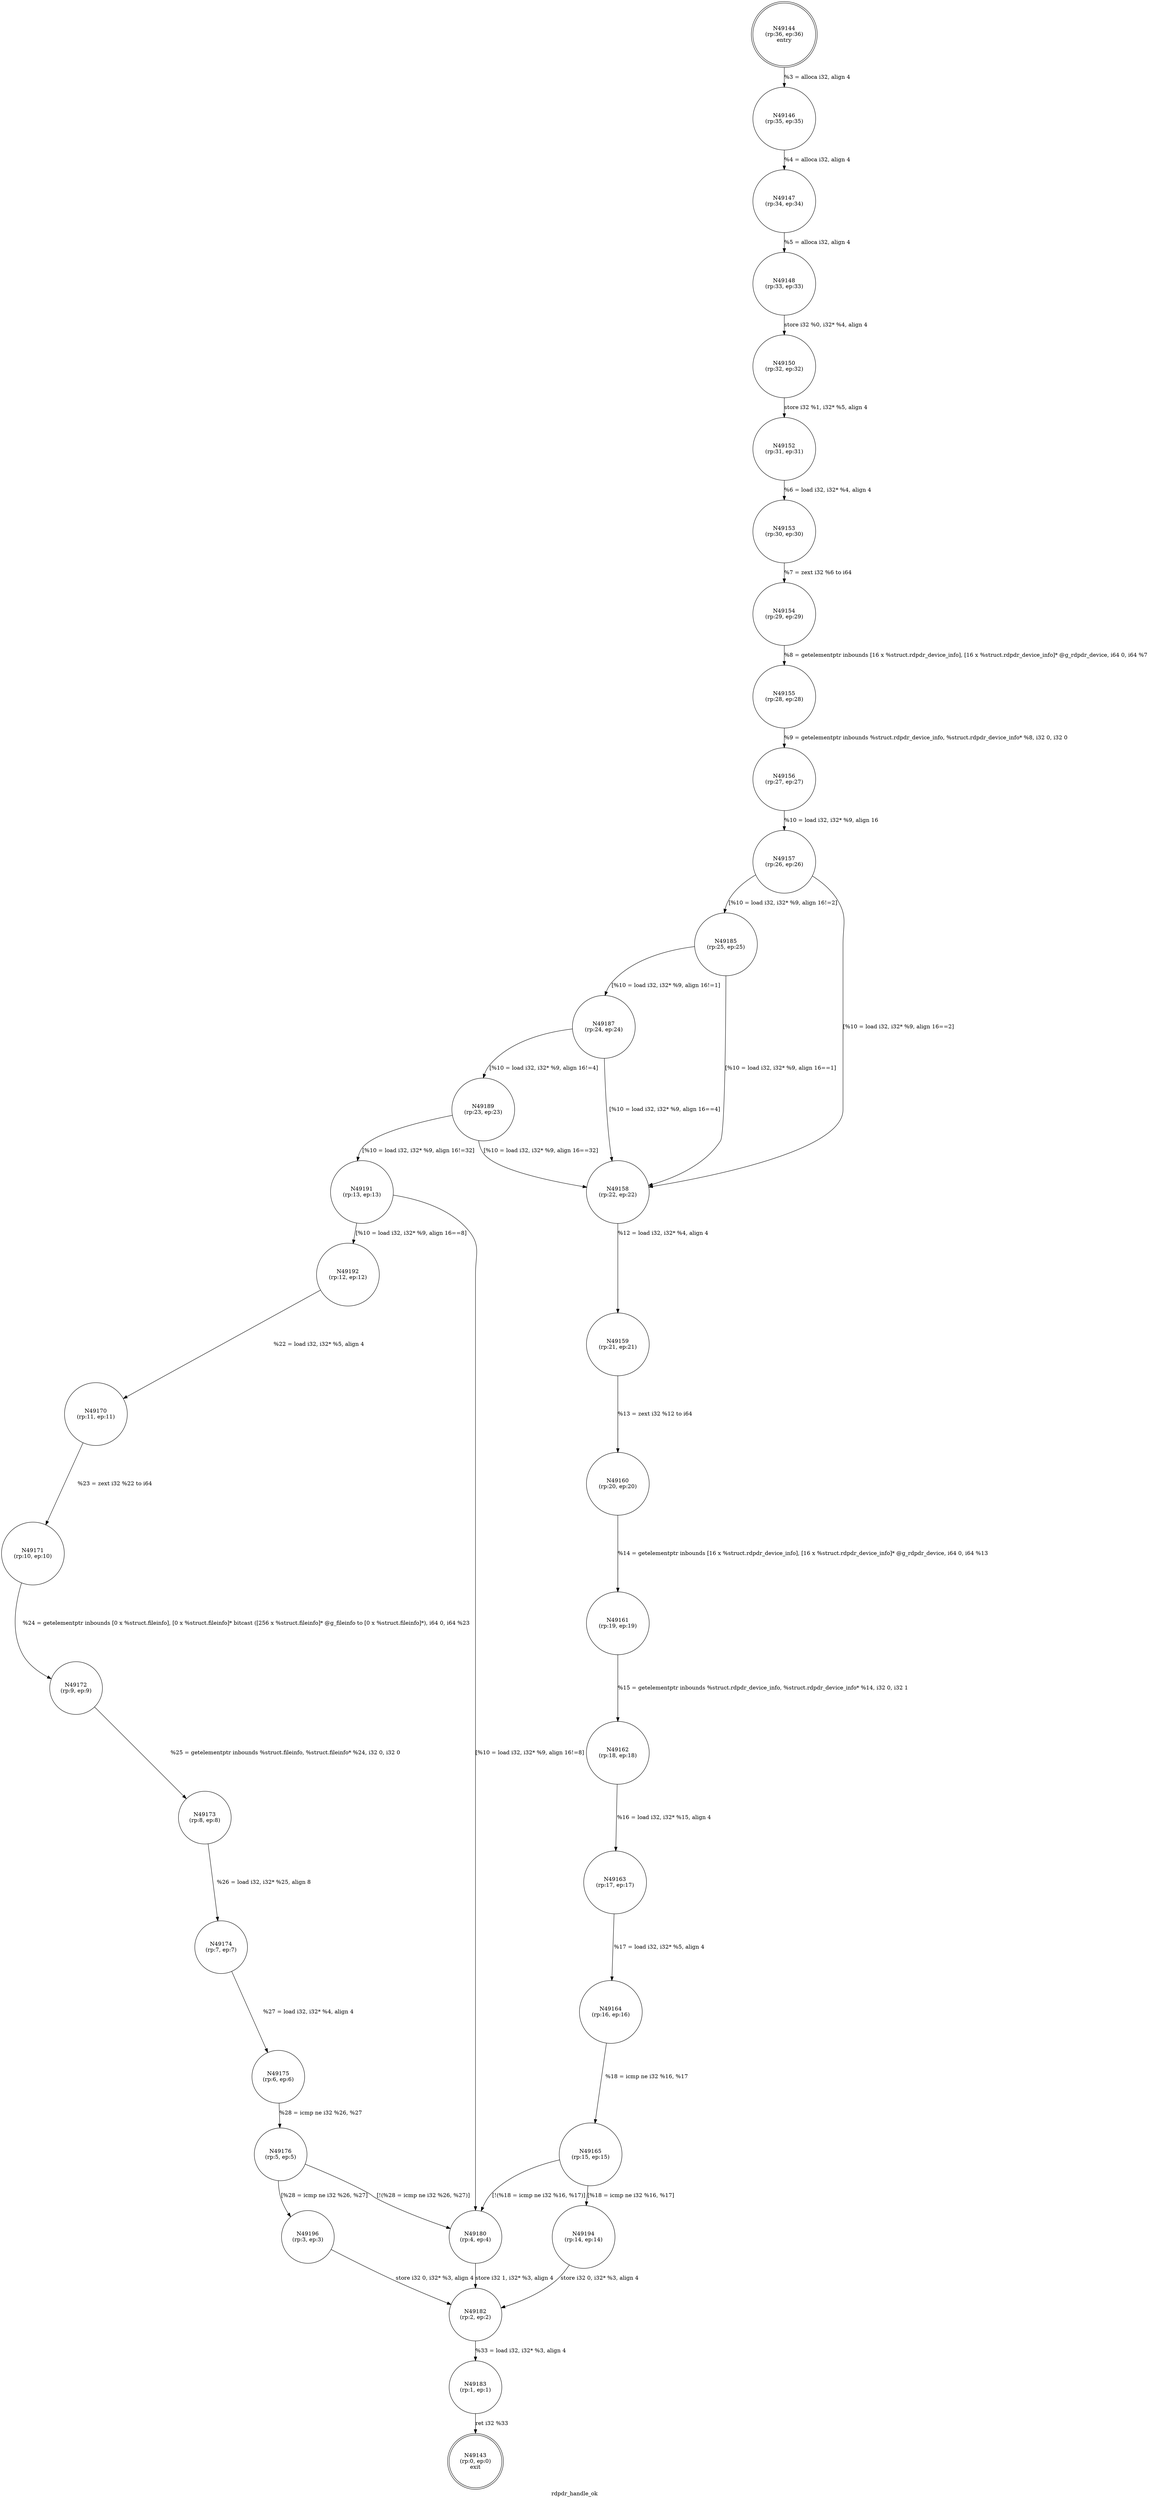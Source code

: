 digraph rdpdr_handle_ok {
label="rdpdr_handle_ok"
49143 [label="N49143\n(rp:0, ep:0)\nexit", shape="doublecircle"]
49144 [label="N49144\n(rp:36, ep:36)\nentry", shape="doublecircle"]
49144 -> 49146 [label="%3 = alloca i32, align 4"]
49146 [label="N49146\n(rp:35, ep:35)", shape="circle"]
49146 -> 49147 [label="%4 = alloca i32, align 4"]
49147 [label="N49147\n(rp:34, ep:34)", shape="circle"]
49147 -> 49148 [label="%5 = alloca i32, align 4"]
49148 [label="N49148\n(rp:33, ep:33)", shape="circle"]
49148 -> 49150 [label="store i32 %0, i32* %4, align 4"]
49150 [label="N49150\n(rp:32, ep:32)", shape="circle"]
49150 -> 49152 [label="store i32 %1, i32* %5, align 4"]
49152 [label="N49152\n(rp:31, ep:31)", shape="circle"]
49152 -> 49153 [label="%6 = load i32, i32* %4, align 4"]
49153 [label="N49153\n(rp:30, ep:30)", shape="circle"]
49153 -> 49154 [label="%7 = zext i32 %6 to i64"]
49154 [label="N49154\n(rp:29, ep:29)", shape="circle"]
49154 -> 49155 [label="%8 = getelementptr inbounds [16 x %struct.rdpdr_device_info], [16 x %struct.rdpdr_device_info]* @g_rdpdr_device, i64 0, i64 %7"]
49155 [label="N49155\n(rp:28, ep:28)", shape="circle"]
49155 -> 49156 [label="%9 = getelementptr inbounds %struct.rdpdr_device_info, %struct.rdpdr_device_info* %8, i32 0, i32 0"]
49156 [label="N49156\n(rp:27, ep:27)", shape="circle"]
49156 -> 49157 [label="%10 = load i32, i32* %9, align 16"]
49157 [label="N49157\n(rp:26, ep:26)", shape="circle"]
49157 -> 49185 [label="[%10 = load i32, i32* %9, align 16!=2]"]
49157 -> 49158 [label="[%10 = load i32, i32* %9, align 16==2]"]
49158 [label="N49158\n(rp:22, ep:22)", shape="circle"]
49158 -> 49159 [label="%12 = load i32, i32* %4, align 4"]
49159 [label="N49159\n(rp:21, ep:21)", shape="circle"]
49159 -> 49160 [label="%13 = zext i32 %12 to i64"]
49160 [label="N49160\n(rp:20, ep:20)", shape="circle"]
49160 -> 49161 [label="%14 = getelementptr inbounds [16 x %struct.rdpdr_device_info], [16 x %struct.rdpdr_device_info]* @g_rdpdr_device, i64 0, i64 %13"]
49161 [label="N49161\n(rp:19, ep:19)", shape="circle"]
49161 -> 49162 [label="%15 = getelementptr inbounds %struct.rdpdr_device_info, %struct.rdpdr_device_info* %14, i32 0, i32 1"]
49162 [label="N49162\n(rp:18, ep:18)", shape="circle"]
49162 -> 49163 [label="%16 = load i32, i32* %15, align 4"]
49163 [label="N49163\n(rp:17, ep:17)", shape="circle"]
49163 -> 49164 [label="%17 = load i32, i32* %5, align 4"]
49164 [label="N49164\n(rp:16, ep:16)", shape="circle"]
49164 -> 49165 [label="%18 = icmp ne i32 %16, %17"]
49165 [label="N49165\n(rp:15, ep:15)", shape="circle"]
49165 -> 49194 [label="[%18 = icmp ne i32 %16, %17]"]
49165 -> 49180 [label="[!(%18 = icmp ne i32 %16, %17)]"]
49170 [label="N49170\n(rp:11, ep:11)", shape="circle"]
49170 -> 49171 [label="%23 = zext i32 %22 to i64"]
49171 [label="N49171\n(rp:10, ep:10)", shape="circle"]
49171 -> 49172 [label="%24 = getelementptr inbounds [0 x %struct.fileinfo], [0 x %struct.fileinfo]* bitcast ([256 x %struct.fileinfo]* @g_fileinfo to [0 x %struct.fileinfo]*), i64 0, i64 %23"]
49172 [label="N49172\n(rp:9, ep:9)", shape="circle"]
49172 -> 49173 [label="%25 = getelementptr inbounds %struct.fileinfo, %struct.fileinfo* %24, i32 0, i32 0"]
49173 [label="N49173\n(rp:8, ep:8)", shape="circle"]
49173 -> 49174 [label="%26 = load i32, i32* %25, align 8"]
49174 [label="N49174\n(rp:7, ep:7)", shape="circle"]
49174 -> 49175 [label="%27 = load i32, i32* %4, align 4"]
49175 [label="N49175\n(rp:6, ep:6)", shape="circle"]
49175 -> 49176 [label="%28 = icmp ne i32 %26, %27"]
49176 [label="N49176\n(rp:5, ep:5)", shape="circle"]
49176 -> 49196 [label="[%28 = icmp ne i32 %26, %27]"]
49176 -> 49180 [label="[!(%28 = icmp ne i32 %26, %27)]"]
49180 [label="N49180\n(rp:4, ep:4)", shape="circle"]
49180 -> 49182 [label="store i32 1, i32* %3, align 4"]
49182 [label="N49182\n(rp:2, ep:2)", shape="circle"]
49182 -> 49183 [label="%33 = load i32, i32* %3, align 4"]
49183 [label="N49183\n(rp:1, ep:1)", shape="circle"]
49183 -> 49143 [label="ret i32 %33"]
49185 [label="N49185\n(rp:25, ep:25)", shape="circle"]
49185 -> 49187 [label="[%10 = load i32, i32* %9, align 16!=1]"]
49185 -> 49158 [label="[%10 = load i32, i32* %9, align 16==1]"]
49187 [label="N49187\n(rp:24, ep:24)", shape="circle"]
49187 -> 49189 [label="[%10 = load i32, i32* %9, align 16!=4]"]
49187 -> 49158 [label="[%10 = load i32, i32* %9, align 16==4]"]
49189 [label="N49189\n(rp:23, ep:23)", shape="circle"]
49189 -> 49191 [label="[%10 = load i32, i32* %9, align 16!=32]"]
49189 -> 49158 [label="[%10 = load i32, i32* %9, align 16==32]"]
49191 [label="N49191\n(rp:13, ep:13)", shape="circle"]
49191 -> 49192 [label="[%10 = load i32, i32* %9, align 16==8]"]
49191 -> 49180 [label="[%10 = load i32, i32* %9, align 16!=8]"]
49192 [label="N49192\n(rp:12, ep:12)", shape="circle"]
49192 -> 49170 [label="%22 = load i32, i32* %5, align 4"]
49194 [label="N49194\n(rp:14, ep:14)", shape="circle"]
49194 -> 49182 [label="store i32 0, i32* %3, align 4"]
49196 [label="N49196\n(rp:3, ep:3)", shape="circle"]
49196 -> 49182 [label="store i32 0, i32* %3, align 4"]
}
